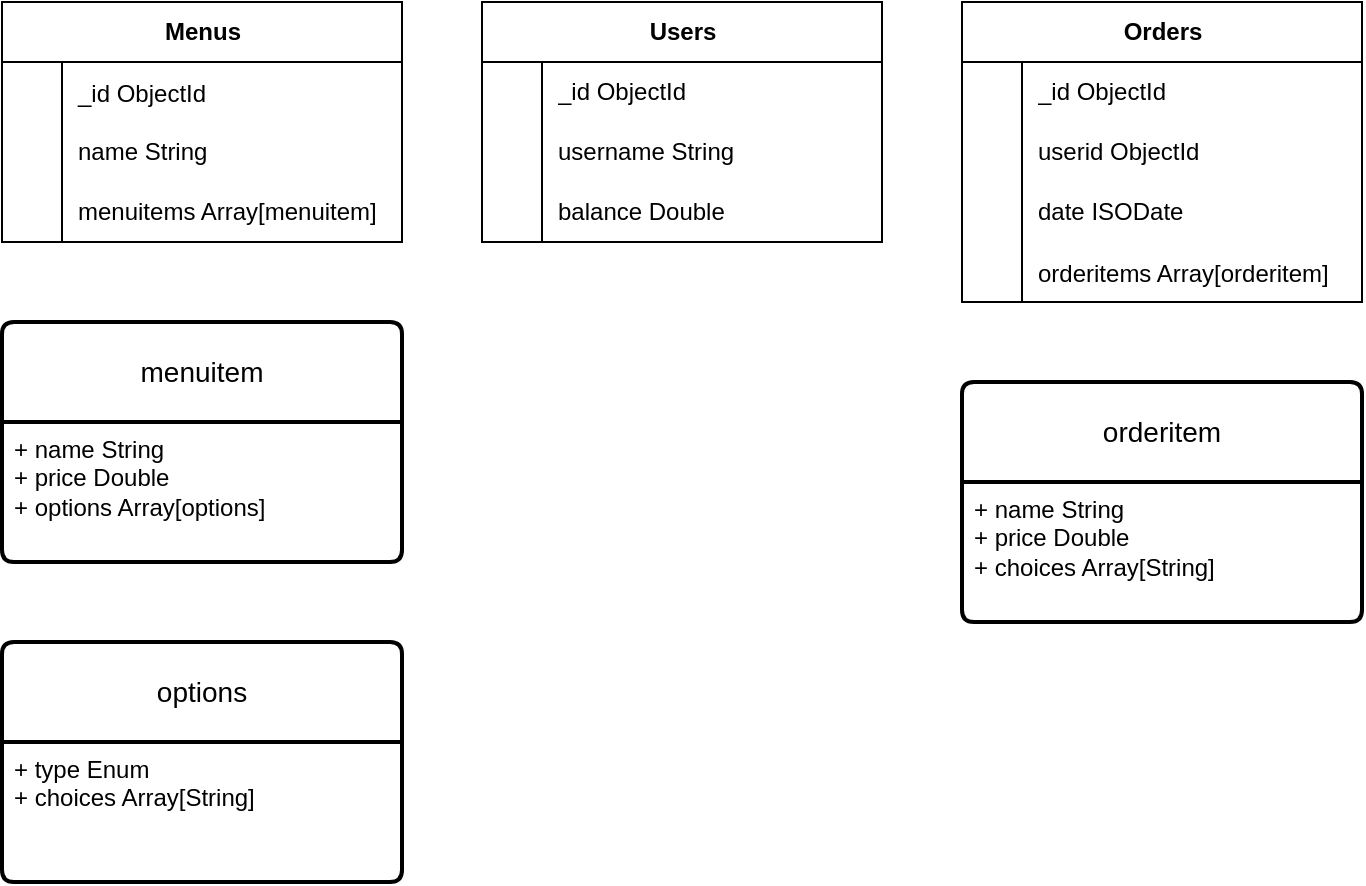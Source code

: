 <mxfile version="23.1.2" type="device">
  <diagram name="Page-1" id="vzZlJEIW9DijNwq8gSCZ">
    <mxGraphModel dx="1674" dy="772" grid="1" gridSize="10" guides="1" tooltips="1" connect="1" arrows="1" fold="1" page="1" pageScale="1" pageWidth="850" pageHeight="1100" math="0" shadow="0">
      <root>
        <mxCell id="0" />
        <mxCell id="1" parent="0" />
        <mxCell id="lGvvO6qJxNUTy7jaqOJc-1" value="Orders" style="shape=table;startSize=30;container=1;collapsible=1;childLayout=tableLayout;fixedRows=1;rowLines=0;fontStyle=1;align=center;resizeLast=1;html=1;" parent="1" vertex="1">
          <mxGeometry x="560" y="200" width="200" height="150" as="geometry" />
        </mxCell>
        <mxCell id="lGvvO6qJxNUTy7jaqOJc-5" value="" style="shape=tableRow;horizontal=0;startSize=0;swimlaneHead=0;swimlaneBody=0;fillColor=none;collapsible=0;dropTarget=0;points=[[0,0.5],[1,0.5]];portConstraint=eastwest;top=0;left=0;right=0;bottom=0;" parent="lGvvO6qJxNUTy7jaqOJc-1" vertex="1">
          <mxGeometry y="30" width="200" height="30" as="geometry" />
        </mxCell>
        <mxCell id="lGvvO6qJxNUTy7jaqOJc-6" value="" style="shape=partialRectangle;connectable=0;fillColor=none;top=0;left=0;bottom=0;right=0;editable=1;overflow=hidden;whiteSpace=wrap;html=1;" parent="lGvvO6qJxNUTy7jaqOJc-5" vertex="1">
          <mxGeometry width="30" height="30" as="geometry">
            <mxRectangle width="30" height="30" as="alternateBounds" />
          </mxGeometry>
        </mxCell>
        <mxCell id="lGvvO6qJxNUTy7jaqOJc-7" value="_id ObjectId" style="shape=partialRectangle;connectable=0;fillColor=none;top=0;left=0;bottom=0;right=0;align=left;spacingLeft=6;overflow=hidden;whiteSpace=wrap;html=1;" parent="lGvvO6qJxNUTy7jaqOJc-5" vertex="1">
          <mxGeometry x="30" width="170" height="30" as="geometry">
            <mxRectangle width="170" height="30" as="alternateBounds" />
          </mxGeometry>
        </mxCell>
        <mxCell id="lGvvO6qJxNUTy7jaqOJc-8" value="" style="shape=tableRow;horizontal=0;startSize=0;swimlaneHead=0;swimlaneBody=0;fillColor=none;collapsible=0;dropTarget=0;points=[[0,0.5],[1,0.5]];portConstraint=eastwest;top=0;left=0;right=0;bottom=0;" parent="lGvvO6qJxNUTy7jaqOJc-1" vertex="1">
          <mxGeometry y="60" width="200" height="30" as="geometry" />
        </mxCell>
        <mxCell id="lGvvO6qJxNUTy7jaqOJc-9" value="" style="shape=partialRectangle;connectable=0;fillColor=none;top=0;left=0;bottom=0;right=0;editable=1;overflow=hidden;whiteSpace=wrap;html=1;" parent="lGvvO6qJxNUTy7jaqOJc-8" vertex="1">
          <mxGeometry width="30" height="30" as="geometry">
            <mxRectangle width="30" height="30" as="alternateBounds" />
          </mxGeometry>
        </mxCell>
        <mxCell id="lGvvO6qJxNUTy7jaqOJc-10" value="userid ObjectId" style="shape=partialRectangle;connectable=0;fillColor=none;top=0;left=0;bottom=0;right=0;align=left;spacingLeft=6;overflow=hidden;whiteSpace=wrap;html=1;" parent="lGvvO6qJxNUTy7jaqOJc-8" vertex="1">
          <mxGeometry x="30" width="170" height="30" as="geometry">
            <mxRectangle width="170" height="30" as="alternateBounds" />
          </mxGeometry>
        </mxCell>
        <mxCell id="lGvvO6qJxNUTy7jaqOJc-11" value="" style="shape=tableRow;horizontal=0;startSize=0;swimlaneHead=0;swimlaneBody=0;fillColor=none;collapsible=0;dropTarget=0;points=[[0,0.5],[1,0.5]];portConstraint=eastwest;top=0;left=0;right=0;bottom=0;" parent="lGvvO6qJxNUTy7jaqOJc-1" vertex="1">
          <mxGeometry y="90" width="200" height="30" as="geometry" />
        </mxCell>
        <mxCell id="lGvvO6qJxNUTy7jaqOJc-12" value="" style="shape=partialRectangle;connectable=0;fillColor=none;top=0;left=0;bottom=0;right=0;editable=1;overflow=hidden;whiteSpace=wrap;html=1;" parent="lGvvO6qJxNUTy7jaqOJc-11" vertex="1">
          <mxGeometry width="30" height="30" as="geometry">
            <mxRectangle width="30" height="30" as="alternateBounds" />
          </mxGeometry>
        </mxCell>
        <mxCell id="lGvvO6qJxNUTy7jaqOJc-13" value="date ISODate" style="shape=partialRectangle;connectable=0;fillColor=none;top=0;left=0;bottom=0;right=0;align=left;spacingLeft=6;overflow=hidden;whiteSpace=wrap;html=1;" parent="lGvvO6qJxNUTy7jaqOJc-11" vertex="1">
          <mxGeometry x="30" width="170" height="30" as="geometry">
            <mxRectangle width="170" height="30" as="alternateBounds" />
          </mxGeometry>
        </mxCell>
        <mxCell id="lGvvO6qJxNUTy7jaqOJc-46" value="" style="shape=tableRow;horizontal=0;startSize=0;swimlaneHead=0;swimlaneBody=0;fillColor=none;collapsible=0;dropTarget=0;points=[[0,0.5],[1,0.5]];portConstraint=eastwest;top=0;left=0;right=0;bottom=0;" parent="lGvvO6qJxNUTy7jaqOJc-1" vertex="1">
          <mxGeometry y="120" width="200" height="30" as="geometry" />
        </mxCell>
        <mxCell id="lGvvO6qJxNUTy7jaqOJc-47" value="" style="shape=partialRectangle;connectable=0;fillColor=none;top=0;left=0;bottom=0;right=0;editable=1;overflow=hidden;" parent="lGvvO6qJxNUTy7jaqOJc-46" vertex="1">
          <mxGeometry width="30" height="30" as="geometry">
            <mxRectangle width="30" height="30" as="alternateBounds" />
          </mxGeometry>
        </mxCell>
        <mxCell id="lGvvO6qJxNUTy7jaqOJc-48" value="orderitems Array[orderitem]" style="shape=partialRectangle;connectable=0;fillColor=none;top=0;left=0;bottom=0;right=0;align=left;spacingLeft=6;overflow=hidden;" parent="lGvvO6qJxNUTy7jaqOJc-46" vertex="1">
          <mxGeometry x="30" width="170" height="30" as="geometry">
            <mxRectangle width="170" height="30" as="alternateBounds" />
          </mxGeometry>
        </mxCell>
        <mxCell id="lGvvO6qJxNUTy7jaqOJc-14" value="Menus" style="shape=table;startSize=30;container=1;collapsible=1;childLayout=tableLayout;fixedRows=1;rowLines=0;fontStyle=1;align=center;resizeLast=1;html=1;" parent="1" vertex="1">
          <mxGeometry x="80" y="200" width="200" height="120" as="geometry" />
        </mxCell>
        <mxCell id="lGvvO6qJxNUTy7jaqOJc-50" value="" style="shape=tableRow;horizontal=0;startSize=0;swimlaneHead=0;swimlaneBody=0;fillColor=none;collapsible=0;dropTarget=0;points=[[0,0.5],[1,0.5]];portConstraint=eastwest;top=0;left=0;right=0;bottom=0;" parent="lGvvO6qJxNUTy7jaqOJc-14" vertex="1">
          <mxGeometry y="30" width="200" height="30" as="geometry" />
        </mxCell>
        <mxCell id="lGvvO6qJxNUTy7jaqOJc-51" value="" style="shape=partialRectangle;connectable=0;fillColor=none;top=0;left=0;bottom=0;right=0;editable=1;overflow=hidden;" parent="lGvvO6qJxNUTy7jaqOJc-50" vertex="1">
          <mxGeometry width="30" height="30" as="geometry">
            <mxRectangle width="30" height="30" as="alternateBounds" />
          </mxGeometry>
        </mxCell>
        <mxCell id="lGvvO6qJxNUTy7jaqOJc-52" value="_id ObjectId" style="shape=partialRectangle;connectable=0;fillColor=none;top=0;left=0;bottom=0;right=0;align=left;spacingLeft=6;overflow=hidden;" parent="lGvvO6qJxNUTy7jaqOJc-50" vertex="1">
          <mxGeometry x="30" width="170" height="30" as="geometry">
            <mxRectangle width="170" height="30" as="alternateBounds" />
          </mxGeometry>
        </mxCell>
        <mxCell id="lGvvO6qJxNUTy7jaqOJc-18" value="" style="shape=tableRow;horizontal=0;startSize=0;swimlaneHead=0;swimlaneBody=0;fillColor=none;collapsible=0;dropTarget=0;points=[[0,0.5],[1,0.5]];portConstraint=eastwest;top=0;left=0;right=0;bottom=0;" parent="lGvvO6qJxNUTy7jaqOJc-14" vertex="1">
          <mxGeometry y="60" width="200" height="30" as="geometry" />
        </mxCell>
        <mxCell id="lGvvO6qJxNUTy7jaqOJc-19" value="" style="shape=partialRectangle;connectable=0;fillColor=none;top=0;left=0;bottom=0;right=0;editable=1;overflow=hidden;whiteSpace=wrap;html=1;" parent="lGvvO6qJxNUTy7jaqOJc-18" vertex="1">
          <mxGeometry width="30" height="30" as="geometry">
            <mxRectangle width="30" height="30" as="alternateBounds" />
          </mxGeometry>
        </mxCell>
        <mxCell id="lGvvO6qJxNUTy7jaqOJc-20" value="name String" style="shape=partialRectangle;connectable=0;fillColor=none;top=0;left=0;bottom=0;right=0;align=left;spacingLeft=6;overflow=hidden;whiteSpace=wrap;html=1;" parent="lGvvO6qJxNUTy7jaqOJc-18" vertex="1">
          <mxGeometry x="30" width="170" height="30" as="geometry">
            <mxRectangle width="170" height="30" as="alternateBounds" />
          </mxGeometry>
        </mxCell>
        <mxCell id="lGvvO6qJxNUTy7jaqOJc-21" value="" style="shape=tableRow;horizontal=0;startSize=0;swimlaneHead=0;swimlaneBody=0;fillColor=none;collapsible=0;dropTarget=0;points=[[0,0.5],[1,0.5]];portConstraint=eastwest;top=0;left=0;right=0;bottom=0;" parent="lGvvO6qJxNUTy7jaqOJc-14" vertex="1">
          <mxGeometry y="90" width="200" height="30" as="geometry" />
        </mxCell>
        <mxCell id="lGvvO6qJxNUTy7jaqOJc-22" value="" style="shape=partialRectangle;connectable=0;fillColor=none;top=0;left=0;bottom=0;right=0;editable=1;overflow=hidden;whiteSpace=wrap;html=1;" parent="lGvvO6qJxNUTy7jaqOJc-21" vertex="1">
          <mxGeometry width="30" height="30" as="geometry">
            <mxRectangle width="30" height="30" as="alternateBounds" />
          </mxGeometry>
        </mxCell>
        <mxCell id="lGvvO6qJxNUTy7jaqOJc-23" value="menuitems Array[menuitem]" style="shape=partialRectangle;connectable=0;fillColor=none;top=0;left=0;bottom=0;right=0;align=left;spacingLeft=6;overflow=hidden;whiteSpace=wrap;html=1;" parent="lGvvO6qJxNUTy7jaqOJc-21" vertex="1">
          <mxGeometry x="30" width="170" height="30" as="geometry">
            <mxRectangle width="170" height="30" as="alternateBounds" />
          </mxGeometry>
        </mxCell>
        <mxCell id="lGvvO6qJxNUTy7jaqOJc-27" value="Users" style="shape=table;startSize=30;container=1;collapsible=1;childLayout=tableLayout;fixedRows=1;rowLines=0;fontStyle=1;align=center;resizeLast=1;html=1;" parent="1" vertex="1">
          <mxGeometry x="320" y="200" width="200" height="120" as="geometry" />
        </mxCell>
        <mxCell id="lGvvO6qJxNUTy7jaqOJc-31" value="" style="shape=tableRow;horizontal=0;startSize=0;swimlaneHead=0;swimlaneBody=0;fillColor=none;collapsible=0;dropTarget=0;points=[[0,0.5],[1,0.5]];portConstraint=eastwest;top=0;left=0;right=0;bottom=0;" parent="lGvvO6qJxNUTy7jaqOJc-27" vertex="1">
          <mxGeometry y="30" width="200" height="30" as="geometry" />
        </mxCell>
        <mxCell id="lGvvO6qJxNUTy7jaqOJc-32" value="" style="shape=partialRectangle;connectable=0;fillColor=none;top=0;left=0;bottom=0;right=0;editable=1;overflow=hidden;whiteSpace=wrap;html=1;" parent="lGvvO6qJxNUTy7jaqOJc-31" vertex="1">
          <mxGeometry width="30" height="30" as="geometry">
            <mxRectangle width="30" height="30" as="alternateBounds" />
          </mxGeometry>
        </mxCell>
        <mxCell id="lGvvO6qJxNUTy7jaqOJc-33" value="_id ObjectId" style="shape=partialRectangle;connectable=0;fillColor=none;top=0;left=0;bottom=0;right=0;align=left;spacingLeft=6;overflow=hidden;whiteSpace=wrap;html=1;" parent="lGvvO6qJxNUTy7jaqOJc-31" vertex="1">
          <mxGeometry x="30" width="170" height="30" as="geometry">
            <mxRectangle width="170" height="30" as="alternateBounds" />
          </mxGeometry>
        </mxCell>
        <mxCell id="lGvvO6qJxNUTy7jaqOJc-34" value="" style="shape=tableRow;horizontal=0;startSize=0;swimlaneHead=0;swimlaneBody=0;fillColor=none;collapsible=0;dropTarget=0;points=[[0,0.5],[1,0.5]];portConstraint=eastwest;top=0;left=0;right=0;bottom=0;" parent="lGvvO6qJxNUTy7jaqOJc-27" vertex="1">
          <mxGeometry y="60" width="200" height="30" as="geometry" />
        </mxCell>
        <mxCell id="lGvvO6qJxNUTy7jaqOJc-35" value="" style="shape=partialRectangle;connectable=0;fillColor=none;top=0;left=0;bottom=0;right=0;editable=1;overflow=hidden;whiteSpace=wrap;html=1;" parent="lGvvO6qJxNUTy7jaqOJc-34" vertex="1">
          <mxGeometry width="30" height="30" as="geometry">
            <mxRectangle width="30" height="30" as="alternateBounds" />
          </mxGeometry>
        </mxCell>
        <mxCell id="lGvvO6qJxNUTy7jaqOJc-36" value="username String" style="shape=partialRectangle;connectable=0;fillColor=none;top=0;left=0;bottom=0;right=0;align=left;spacingLeft=6;overflow=hidden;whiteSpace=wrap;html=1;" parent="lGvvO6qJxNUTy7jaqOJc-34" vertex="1">
          <mxGeometry x="30" width="170" height="30" as="geometry">
            <mxRectangle width="170" height="30" as="alternateBounds" />
          </mxGeometry>
        </mxCell>
        <mxCell id="lGvvO6qJxNUTy7jaqOJc-37" value="" style="shape=tableRow;horizontal=0;startSize=0;swimlaneHead=0;swimlaneBody=0;fillColor=none;collapsible=0;dropTarget=0;points=[[0,0.5],[1,0.5]];portConstraint=eastwest;top=0;left=0;right=0;bottom=0;" parent="lGvvO6qJxNUTy7jaqOJc-27" vertex="1">
          <mxGeometry y="90" width="200" height="30" as="geometry" />
        </mxCell>
        <mxCell id="lGvvO6qJxNUTy7jaqOJc-38" value="" style="shape=partialRectangle;connectable=0;fillColor=none;top=0;left=0;bottom=0;right=0;editable=1;overflow=hidden;whiteSpace=wrap;html=1;" parent="lGvvO6qJxNUTy7jaqOJc-37" vertex="1">
          <mxGeometry width="30" height="30" as="geometry">
            <mxRectangle width="30" height="30" as="alternateBounds" />
          </mxGeometry>
        </mxCell>
        <mxCell id="lGvvO6qJxNUTy7jaqOJc-39" value="balance Double" style="shape=partialRectangle;connectable=0;fillColor=none;top=0;left=0;bottom=0;right=0;align=left;spacingLeft=6;overflow=hidden;whiteSpace=wrap;html=1;" parent="lGvvO6qJxNUTy7jaqOJc-37" vertex="1">
          <mxGeometry x="30" width="170" height="30" as="geometry">
            <mxRectangle width="170" height="30" as="alternateBounds" />
          </mxGeometry>
        </mxCell>
        <mxCell id="lGvvO6qJxNUTy7jaqOJc-40" value="options" style="swimlane;childLayout=stackLayout;horizontal=1;startSize=50;horizontalStack=0;rounded=1;fontSize=14;fontStyle=0;strokeWidth=2;resizeParent=0;resizeLast=1;shadow=0;dashed=0;align=center;arcSize=4;whiteSpace=wrap;html=1;" parent="1" vertex="1">
          <mxGeometry x="80" y="520" width="200" height="120" as="geometry" />
        </mxCell>
        <mxCell id="lGvvO6qJxNUTy7jaqOJc-41" value="+ type Enum&lt;br&gt;+ choices Array[String]" style="align=left;strokeColor=none;fillColor=none;spacingLeft=4;fontSize=12;verticalAlign=top;resizable=0;rotatable=0;part=1;html=1;" parent="lGvvO6qJxNUTy7jaqOJc-40" vertex="1">
          <mxGeometry y="50" width="200" height="70" as="geometry" />
        </mxCell>
        <mxCell id="lGvvO6qJxNUTy7jaqOJc-42" value="orderitem" style="swimlane;childLayout=stackLayout;horizontal=1;startSize=50;horizontalStack=0;rounded=1;fontSize=14;fontStyle=0;strokeWidth=2;resizeParent=0;resizeLast=1;shadow=0;dashed=0;align=center;arcSize=4;whiteSpace=wrap;html=1;" parent="1" vertex="1">
          <mxGeometry x="560" y="390" width="200" height="120" as="geometry" />
        </mxCell>
        <mxCell id="lGvvO6qJxNUTy7jaqOJc-43" value="+ name String&lt;br style=&quot;border-color: var(--border-color);&quot;&gt;+ price Double&lt;br style=&quot;border-color: var(--border-color);&quot;&gt;+ choices Array[String]" style="align=left;strokeColor=none;fillColor=none;spacingLeft=4;fontSize=12;verticalAlign=top;resizable=0;rotatable=0;part=1;html=1;" parent="lGvvO6qJxNUTy7jaqOJc-42" vertex="1">
          <mxGeometry y="50" width="200" height="70" as="geometry" />
        </mxCell>
        <mxCell id="lGvvO6qJxNUTy7jaqOJc-44" value="menuitem" style="swimlane;childLayout=stackLayout;horizontal=1;startSize=50;horizontalStack=0;rounded=1;fontSize=14;fontStyle=0;strokeWidth=2;resizeParent=0;resizeLast=1;shadow=0;dashed=0;align=center;arcSize=4;whiteSpace=wrap;html=1;" parent="1" vertex="1">
          <mxGeometry x="80" y="360" width="200" height="120" as="geometry" />
        </mxCell>
        <mxCell id="lGvvO6qJxNUTy7jaqOJc-45" value="+ name String&lt;br&gt;+ price Double&lt;br&gt;+ options Array[options]" style="align=left;strokeColor=none;fillColor=none;spacingLeft=4;fontSize=12;verticalAlign=top;resizable=0;rotatable=0;part=1;html=1;" parent="lGvvO6qJxNUTy7jaqOJc-44" vertex="1">
          <mxGeometry y="50" width="200" height="70" as="geometry" />
        </mxCell>
      </root>
    </mxGraphModel>
  </diagram>
</mxfile>
